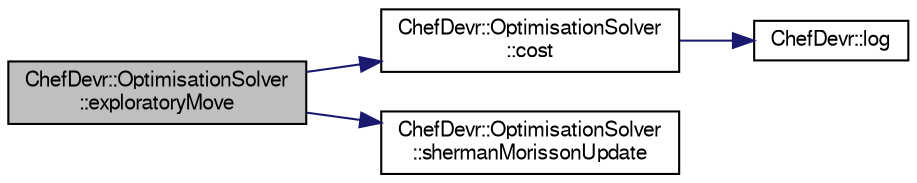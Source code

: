 digraph "ChefDevr::OptimisationSolver::exploratoryMove"
{
  edge [fontname="FreeSans",fontsize="10",labelfontname="FreeSans",labelfontsize="10"];
  node [fontname="FreeSans",fontsize="10",shape=record];
  rankdir="LR";
  Node1 [label="ChefDevr::OptimisationSolver\l::exploratoryMove",height=0.2,width=0.4,color="black", fillcolor="grey75", style="filled", fontcolor="black"];
  Node1 -> Node2 [color="midnightblue",fontsize="10",style="solid",fontname="FreeSans"];
  Node2 [label="ChefDevr::OptimisationSolver\l::cost",height=0.2,width=0.4,color="black", fillcolor="white", style="filled",URL="$class_chef_devr_1_1_optimisation_solver.html#aacd50f0bd7f8a0b249bfc7fe670e98c0",tooltip="Computes the cost of the solution defined by K_minus1. "];
  Node2 -> Node3 [color="midnightblue",fontsize="10",style="solid",fontname="FreeSans"];
  Node3 [label="ChefDevr::log",height=0.2,width=0.4,color="black", fillcolor="white", style="filled",URL="$namespace_chef_devr.html#aae987c5bdb8fcc5c709ace963c2effef"];
  Node1 -> Node4 [color="midnightblue",fontsize="10",style="solid",fontname="FreeSans"];
  Node4 [label="ChefDevr::OptimisationSolver\l::shermanMorissonUpdate",height=0.2,width=0.4,color="black", fillcolor="white", style="filled",URL="$class_chef_devr_1_1_optimisation_solver.html#ab8d0c58494a244da6e33104981d12b4d",tooltip="Computes the new inverse matrix K_minus1 and the new determinant of K using Sherman-Morisson formula..."];
}
